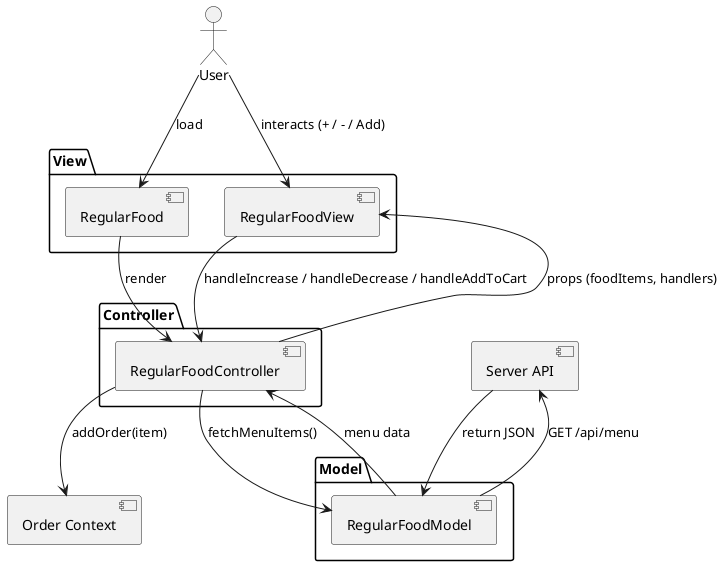 @startuml PopularFood
actor User

package "View" {
  component RegularFood
  component RegularFoodView
}

package "Controller" {
  component RegularFoodController
}

package "Model" {
  component RegularFoodModel
}

component "Order Context" as useOrder
component "Server API" as Server

User --> RegularFood : load
RegularFood --> RegularFoodController : render

RegularFoodController --> RegularFoodModel : fetchMenuItems()
RegularFoodModel --> Server : GET /api/menu
Server --> RegularFoodModel : return JSON
RegularFoodModel --> RegularFoodController : menu data

RegularFoodController --> useOrder : addOrder(item)
RegularFoodController --> RegularFoodView : props (foodItems, handlers)

User --> RegularFoodView : interacts (+ / - / Add)
RegularFoodView --> RegularFoodController : handleIncrease / handleDecrease / handleAddToCart


@enduml
